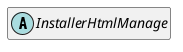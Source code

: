@startuml
set namespaceSeparator \\
hide members
hide << alias >> circle

abstract class InstallerHtmlManage
@enduml

